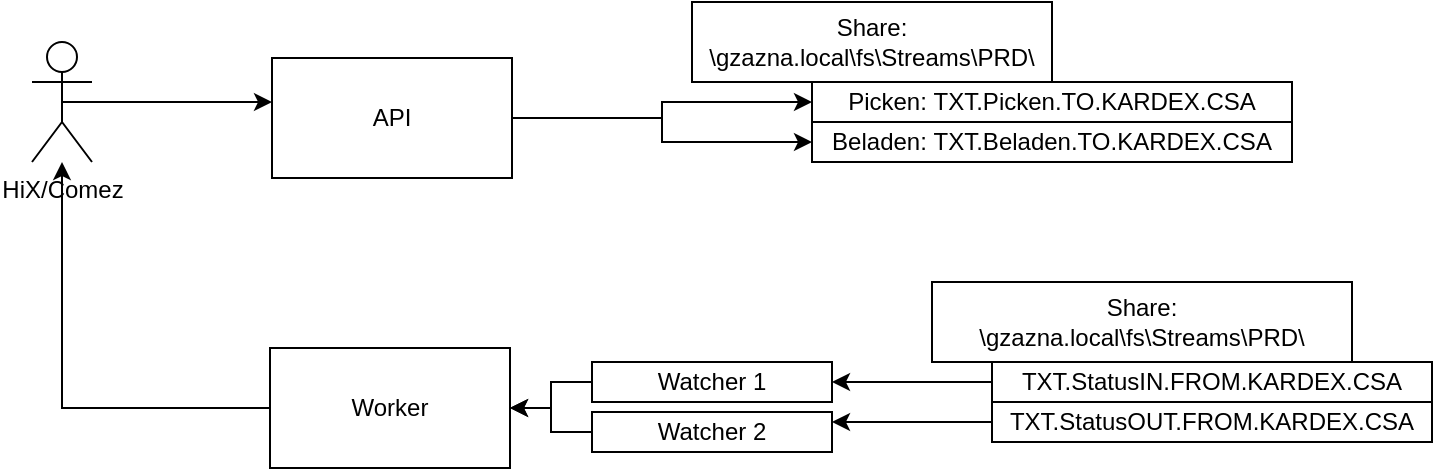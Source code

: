<mxfile version="20.6.0" type="github">
  <diagram id="b3p0zYN3SmzfrSYM36B3" name="Page-1">
    <mxGraphModel dx="1422" dy="794" grid="1" gridSize="10" guides="1" tooltips="1" connect="1" arrows="1" fold="1" page="1" pageScale="1" pageWidth="850" pageHeight="1100" math="0" shadow="0">
      <root>
        <mxCell id="0" />
        <mxCell id="1" parent="0" />
        <mxCell id="4L3caF5feEWAJh4UFKQL-6" style="edgeStyle=orthogonalEdgeStyle;rounded=0;orthogonalLoop=1;jettySize=auto;html=1;exitX=0.5;exitY=0.5;exitDx=0;exitDy=0;exitPerimeter=0;entryX=0;entryY=0.367;entryDx=0;entryDy=0;entryPerimeter=0;" edge="1" parent="1" source="4L3caF5feEWAJh4UFKQL-1" target="4L3caF5feEWAJh4UFKQL-5">
          <mxGeometry relative="1" as="geometry" />
        </mxCell>
        <mxCell id="4L3caF5feEWAJh4UFKQL-1" value="HiX/Comez" style="shape=umlActor;verticalLabelPosition=bottom;verticalAlign=top;html=1;outlineConnect=0;" vertex="1" parent="1">
          <mxGeometry x="120" y="80" width="30" height="60" as="geometry" />
        </mxCell>
        <mxCell id="4L3caF5feEWAJh4UFKQL-26" style="edgeStyle=orthogonalEdgeStyle;rounded=0;orthogonalLoop=1;jettySize=auto;html=1;entryX=0;entryY=0.5;entryDx=0;entryDy=0;" edge="1" parent="1" source="4L3caF5feEWAJh4UFKQL-5" target="4L3caF5feEWAJh4UFKQL-8">
          <mxGeometry relative="1" as="geometry" />
        </mxCell>
        <mxCell id="4L3caF5feEWAJh4UFKQL-27" style="edgeStyle=orthogonalEdgeStyle;rounded=0;orthogonalLoop=1;jettySize=auto;html=1;entryX=0;entryY=0.5;entryDx=0;entryDy=0;" edge="1" parent="1" source="4L3caF5feEWAJh4UFKQL-5" target="4L3caF5feEWAJh4UFKQL-9">
          <mxGeometry relative="1" as="geometry" />
        </mxCell>
        <mxCell id="4L3caF5feEWAJh4UFKQL-5" value="API" style="rounded=0;whiteSpace=wrap;html=1;" vertex="1" parent="1">
          <mxGeometry x="240" y="88" width="120" height="60" as="geometry" />
        </mxCell>
        <mxCell id="4L3caF5feEWAJh4UFKQL-7" value="Share:&lt;br&gt;&lt;div data-en-clipboard=&quot;true&quot; data-pm-slice=&quot;1 1 [&amp;quot;codeblock&amp;quot;,{&amp;quot;style&amp;quot;:null,&amp;quot;codeblock&amp;quot;:true,&amp;quot;textAlign&amp;quot;:null}]&quot; data-plaintext=&quot;true&quot;&gt;\\gzazna.local\fs\Streams\PRD\&lt;/div&gt;" style="rounded=0;whiteSpace=wrap;html=1;" vertex="1" parent="1">
          <mxGeometry x="450" y="60" width="180" height="40" as="geometry" />
        </mxCell>
        <mxCell id="4L3caF5feEWAJh4UFKQL-8" value="Picken:&amp;nbsp;&lt;span style=&quot;background-color: initial;&quot;&gt;TXT.Picken.TO.KARDEX.CSA&lt;/span&gt;" style="rounded=0;whiteSpace=wrap;html=1;" vertex="1" parent="1">
          <mxGeometry x="510" y="100" width="240" height="20" as="geometry" />
        </mxCell>
        <mxCell id="4L3caF5feEWAJh4UFKQL-9" value="Beladen:&amp;nbsp;&lt;span style=&quot;background-color: initial;&quot;&gt;TXT.Beladen.TO.KARDEX.CSA&lt;/span&gt;" style="rounded=0;whiteSpace=wrap;html=1;" vertex="1" parent="1">
          <mxGeometry x="510" y="120" width="240" height="20" as="geometry" />
        </mxCell>
        <mxCell id="4L3caF5feEWAJh4UFKQL-12" style="edgeStyle=orthogonalEdgeStyle;rounded=0;orthogonalLoop=1;jettySize=auto;html=1;" edge="1" parent="1" source="4L3caF5feEWAJh4UFKQL-10" target="4L3caF5feEWAJh4UFKQL-1">
          <mxGeometry relative="1" as="geometry" />
        </mxCell>
        <mxCell id="4L3caF5feEWAJh4UFKQL-10" value="Worker" style="rounded=0;whiteSpace=wrap;html=1;" vertex="1" parent="1">
          <mxGeometry x="239" y="233" width="120" height="60" as="geometry" />
        </mxCell>
        <mxCell id="4L3caF5feEWAJh4UFKQL-13" value="Share:&lt;br&gt;&lt;div data-en-clipboard=&quot;true&quot; data-pm-slice=&quot;1 1 [&amp;quot;codeblock&amp;quot;,{&amp;quot;style&amp;quot;:null,&amp;quot;codeblock&amp;quot;:true,&amp;quot;textAlign&amp;quot;:null}]&quot; data-plaintext=&quot;true&quot;&gt;\\gzazna.local\fs\Streams\PRD\&lt;/div&gt;" style="rounded=0;whiteSpace=wrap;html=1;" vertex="1" parent="1">
          <mxGeometry x="570" y="200" width="210" height="40" as="geometry" />
        </mxCell>
        <mxCell id="4L3caF5feEWAJh4UFKQL-16" style="edgeStyle=orthogonalEdgeStyle;rounded=0;orthogonalLoop=1;jettySize=auto;html=1;entryX=1;entryY=0.5;entryDx=0;entryDy=0;" edge="1" parent="1" source="4L3caF5feEWAJh4UFKQL-14" target="4L3caF5feEWAJh4UFKQL-10">
          <mxGeometry relative="1" as="geometry" />
        </mxCell>
        <mxCell id="4L3caF5feEWAJh4UFKQL-14" value="Watcher 1" style="rounded=0;whiteSpace=wrap;html=1;" vertex="1" parent="1">
          <mxGeometry x="400" y="240" width="120" height="20" as="geometry" />
        </mxCell>
        <mxCell id="4L3caF5feEWAJh4UFKQL-17" style="edgeStyle=orthogonalEdgeStyle;rounded=0;orthogonalLoop=1;jettySize=auto;html=1;entryX=1;entryY=0.5;entryDx=0;entryDy=0;" edge="1" parent="1" source="4L3caF5feEWAJh4UFKQL-15" target="4L3caF5feEWAJh4UFKQL-10">
          <mxGeometry relative="1" as="geometry" />
        </mxCell>
        <mxCell id="4L3caF5feEWAJh4UFKQL-15" value="Watcher 2" style="rounded=0;whiteSpace=wrap;html=1;" vertex="1" parent="1">
          <mxGeometry x="400" y="265" width="120" height="20" as="geometry" />
        </mxCell>
        <mxCell id="4L3caF5feEWAJh4UFKQL-21" style="edgeStyle=orthogonalEdgeStyle;rounded=0;orthogonalLoop=1;jettySize=auto;html=1;entryX=1;entryY=0.5;entryDx=0;entryDy=0;" edge="1" parent="1" source="4L3caF5feEWAJh4UFKQL-18" target="4L3caF5feEWAJh4UFKQL-14">
          <mxGeometry relative="1" as="geometry" />
        </mxCell>
        <mxCell id="4L3caF5feEWAJh4UFKQL-18" value="&lt;div data-en-clipboard=&quot;true&quot; data-pm-slice=&quot;1 1 [&amp;quot;codeblock&amp;quot;,{&amp;quot;style&amp;quot;:null,&amp;quot;codeblock&amp;quot;:true,&amp;quot;textAlign&amp;quot;:null}]&quot; data-plaintext=&quot;true&quot;&gt;TXT.StatusIN.FROM.KARDEX.CSA&lt;/div&gt;" style="rounded=0;whiteSpace=wrap;html=1;" vertex="1" parent="1">
          <mxGeometry x="600" y="240" width="220" height="20" as="geometry" />
        </mxCell>
        <mxCell id="4L3caF5feEWAJh4UFKQL-22" style="edgeStyle=orthogonalEdgeStyle;rounded=0;orthogonalLoop=1;jettySize=auto;html=1;entryX=1;entryY=0.25;entryDx=0;entryDy=0;" edge="1" parent="1" source="4L3caF5feEWAJh4UFKQL-19" target="4L3caF5feEWAJh4UFKQL-15">
          <mxGeometry relative="1" as="geometry" />
        </mxCell>
        <mxCell id="4L3caF5feEWAJh4UFKQL-19" value="&lt;div data-en-clipboard=&quot;true&quot; data-pm-slice=&quot;1 1 [&amp;quot;codeblock&amp;quot;,{&amp;quot;style&amp;quot;:null,&amp;quot;codeblock&amp;quot;:true,&amp;quot;textAlign&amp;quot;:null}]&quot; data-plaintext=&quot;true&quot;&gt;TXT.StatusOUT.FROM.KARDEX.CSA&lt;/div&gt;" style="rounded=0;whiteSpace=wrap;html=1;" vertex="1" parent="1">
          <mxGeometry x="600" y="260" width="220" height="20" as="geometry" />
        </mxCell>
      </root>
    </mxGraphModel>
  </diagram>
</mxfile>
